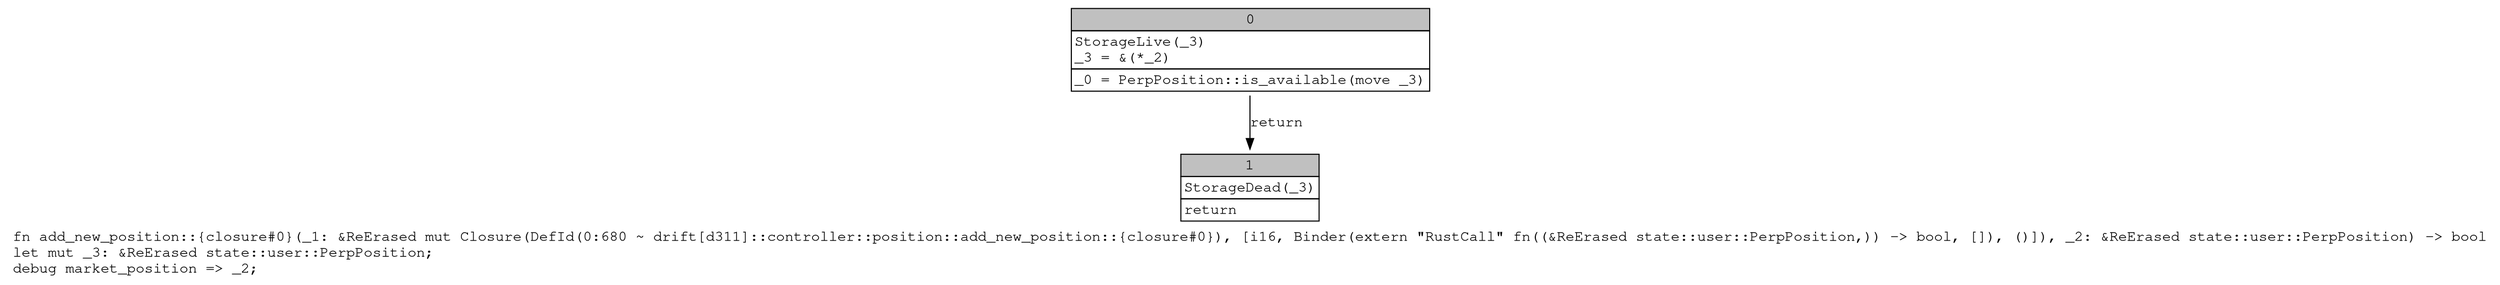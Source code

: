digraph Mir_0_680 {
    graph [fontname="Courier, monospace"];
    node [fontname="Courier, monospace"];
    edge [fontname="Courier, monospace"];
    label=<fn add_new_position::{closure#0}(_1: &amp;ReErased mut Closure(DefId(0:680 ~ drift[d311]::controller::position::add_new_position::{closure#0}), [i16, Binder(extern &quot;RustCall&quot; fn((&amp;ReErased state::user::PerpPosition,)) -&gt; bool, []), ()]), _2: &amp;ReErased state::user::PerpPosition) -&gt; bool<br align="left"/>let mut _3: &amp;ReErased state::user::PerpPosition;<br align="left"/>debug market_position =&gt; _2;<br align="left"/>>;
    bb0__0_680 [shape="none", label=<<table border="0" cellborder="1" cellspacing="0"><tr><td bgcolor="gray" align="center" colspan="1">0</td></tr><tr><td align="left" balign="left">StorageLive(_3)<br/>_3 = &amp;(*_2)<br/></td></tr><tr><td align="left">_0 = PerpPosition::is_available(move _3)</td></tr></table>>];
    bb1__0_680 [shape="none", label=<<table border="0" cellborder="1" cellspacing="0"><tr><td bgcolor="gray" align="center" colspan="1">1</td></tr><tr><td align="left" balign="left">StorageDead(_3)<br/></td></tr><tr><td align="left">return</td></tr></table>>];
    bb0__0_680 -> bb1__0_680 [label="return"];
}
